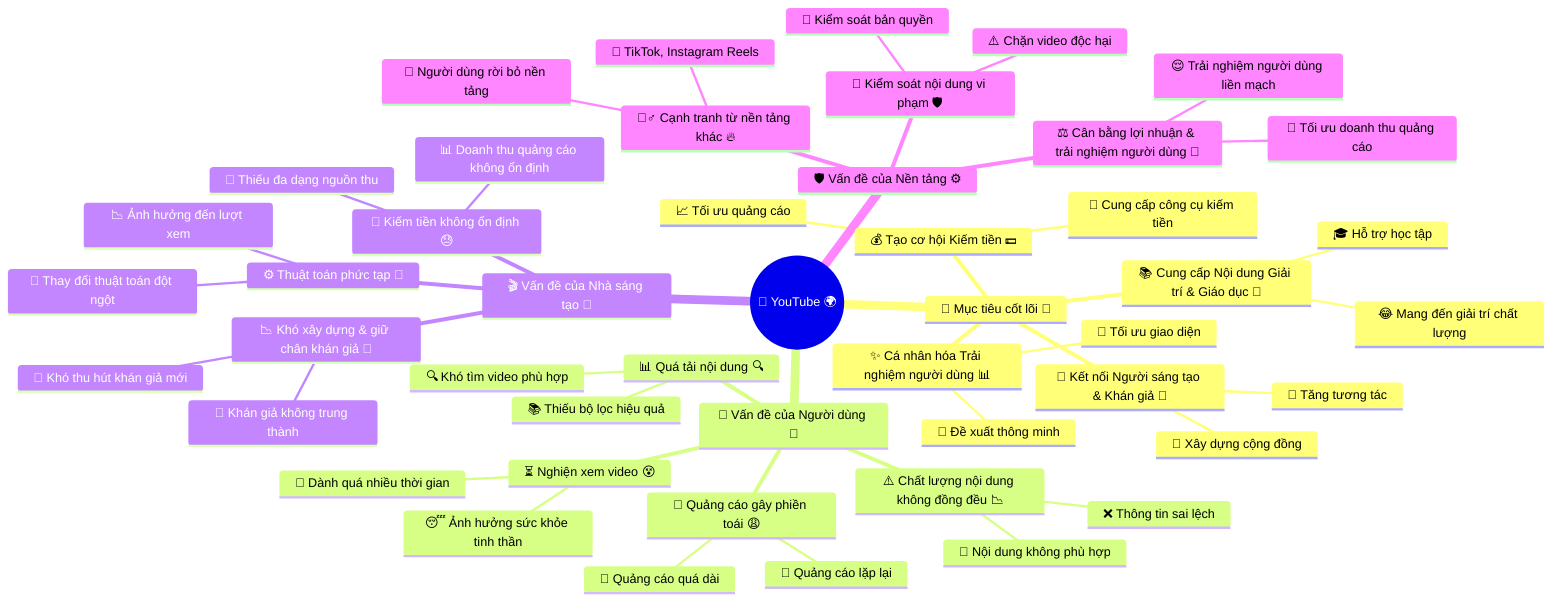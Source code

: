 mindmap
  root((🎥 YouTube 🌍))
    %% Mục tiêu cốt lõi
    🎯 Mục tiêu cốt lõi 🥇
      🤝 Kết nối Người sáng tạo & Khán giả 🧩
        📢 Tăng tương tác
        💬 Xây dựng cộng đồng
      📚 Cung cấp Nội dung Giải trí & Giáo dục 🎤
        🎓 Hỗ trợ học tập
        😂 Mang đến giải trí chất lượng
      💰 Tạo cơ hội Kiếm tiền 💵
        📈 Tối ưu quảng cáo
        🔑 Cung cấp công cụ kiếm tiền
      ✨ Cá nhân hóa Trải nghiệm người dùng 📊
        🤖 Đề xuất thông minh
        📲 Tối ưu giao diện

    %% Vấn đề người dùng
    👥 Vấn đề của Người dùng 📱
      📊 Quá tải nội dung 🔍
        🔍 Khó tìm video phù hợp
        📚 Thiếu bộ lọc hiệu quả
      ⚠️ Chất lượng nội dung không đồng đều 📉
        ❌ Thông tin sai lệch
        🔞 Nội dung không phù hợp
      📢 Quảng cáo gây phiền toái 😩
        🚫 Quảng cáo quá dài
        🔄 Quảng cáo lặp lại
      ⏳ Nghiện xem video 😵
        📱 Dành quá nhiều thời gian
        😴 Ảnh hưởng sức khỏe tinh thần

    %% Vấn đề nhà sáng tạo
    🎬 Vấn đề của Nhà sáng tạo 💼
      📉 Khó xây dựng & giữ chân khán giả 👀
        🧲 Khó thu hút khán giả mới
        🔄 Khán giả không trung thành
      💸 Kiếm tiền không ổn định 😓
        📊 Doanh thu quảng cáo không ổn định
        🔑 Thiếu đa dạng nguồn thu
      ⚙️ Thuật toán phức tạp 🧠
        🤯 Thay đổi thuật toán đột ngột
        📉 Ảnh hưởng đến lượt xem

    %% Vấn đề của nền tảng
    🛡️ Vấn đề của Nền tảng ⚙️
      🚨 Kiểm soát nội dung vi phạm 🛡️
        ⚠️ Chặn video độc hại
        📄 Kiểm soát bản quyền
      🏃‍♂️ Cạnh tranh từ nền tảng khác 🔥
        📱 TikTok, Instagram Reels
        🔄 Người dùng rời bỏ nền tảng
      ⚖️ Cân bằng lợi nhuận & trải nghiệm người dùng 💼
        💸 Tối ưu doanh thu quảng cáo
        😌 Trải nghiệm người dùng liền mạch